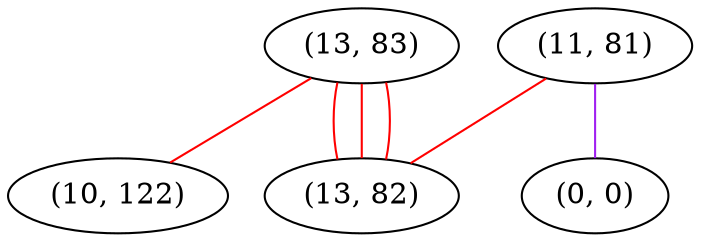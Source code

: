 graph "" {
"(11, 81)";
"(13, 83)";
"(13, 82)";
"(0, 0)";
"(10, 122)";
"(11, 81)" -- "(0, 0)"  [color=purple, key=0, weight=4];
"(11, 81)" -- "(13, 82)"  [color=red, key=0, weight=1];
"(13, 83)" -- "(13, 82)"  [color=red, key=0, weight=1];
"(13, 83)" -- "(13, 82)"  [color=red, key=1, weight=1];
"(13, 83)" -- "(13, 82)"  [color=red, key=2, weight=1];
"(13, 83)" -- "(10, 122)"  [color=red, key=0, weight=1];
}
